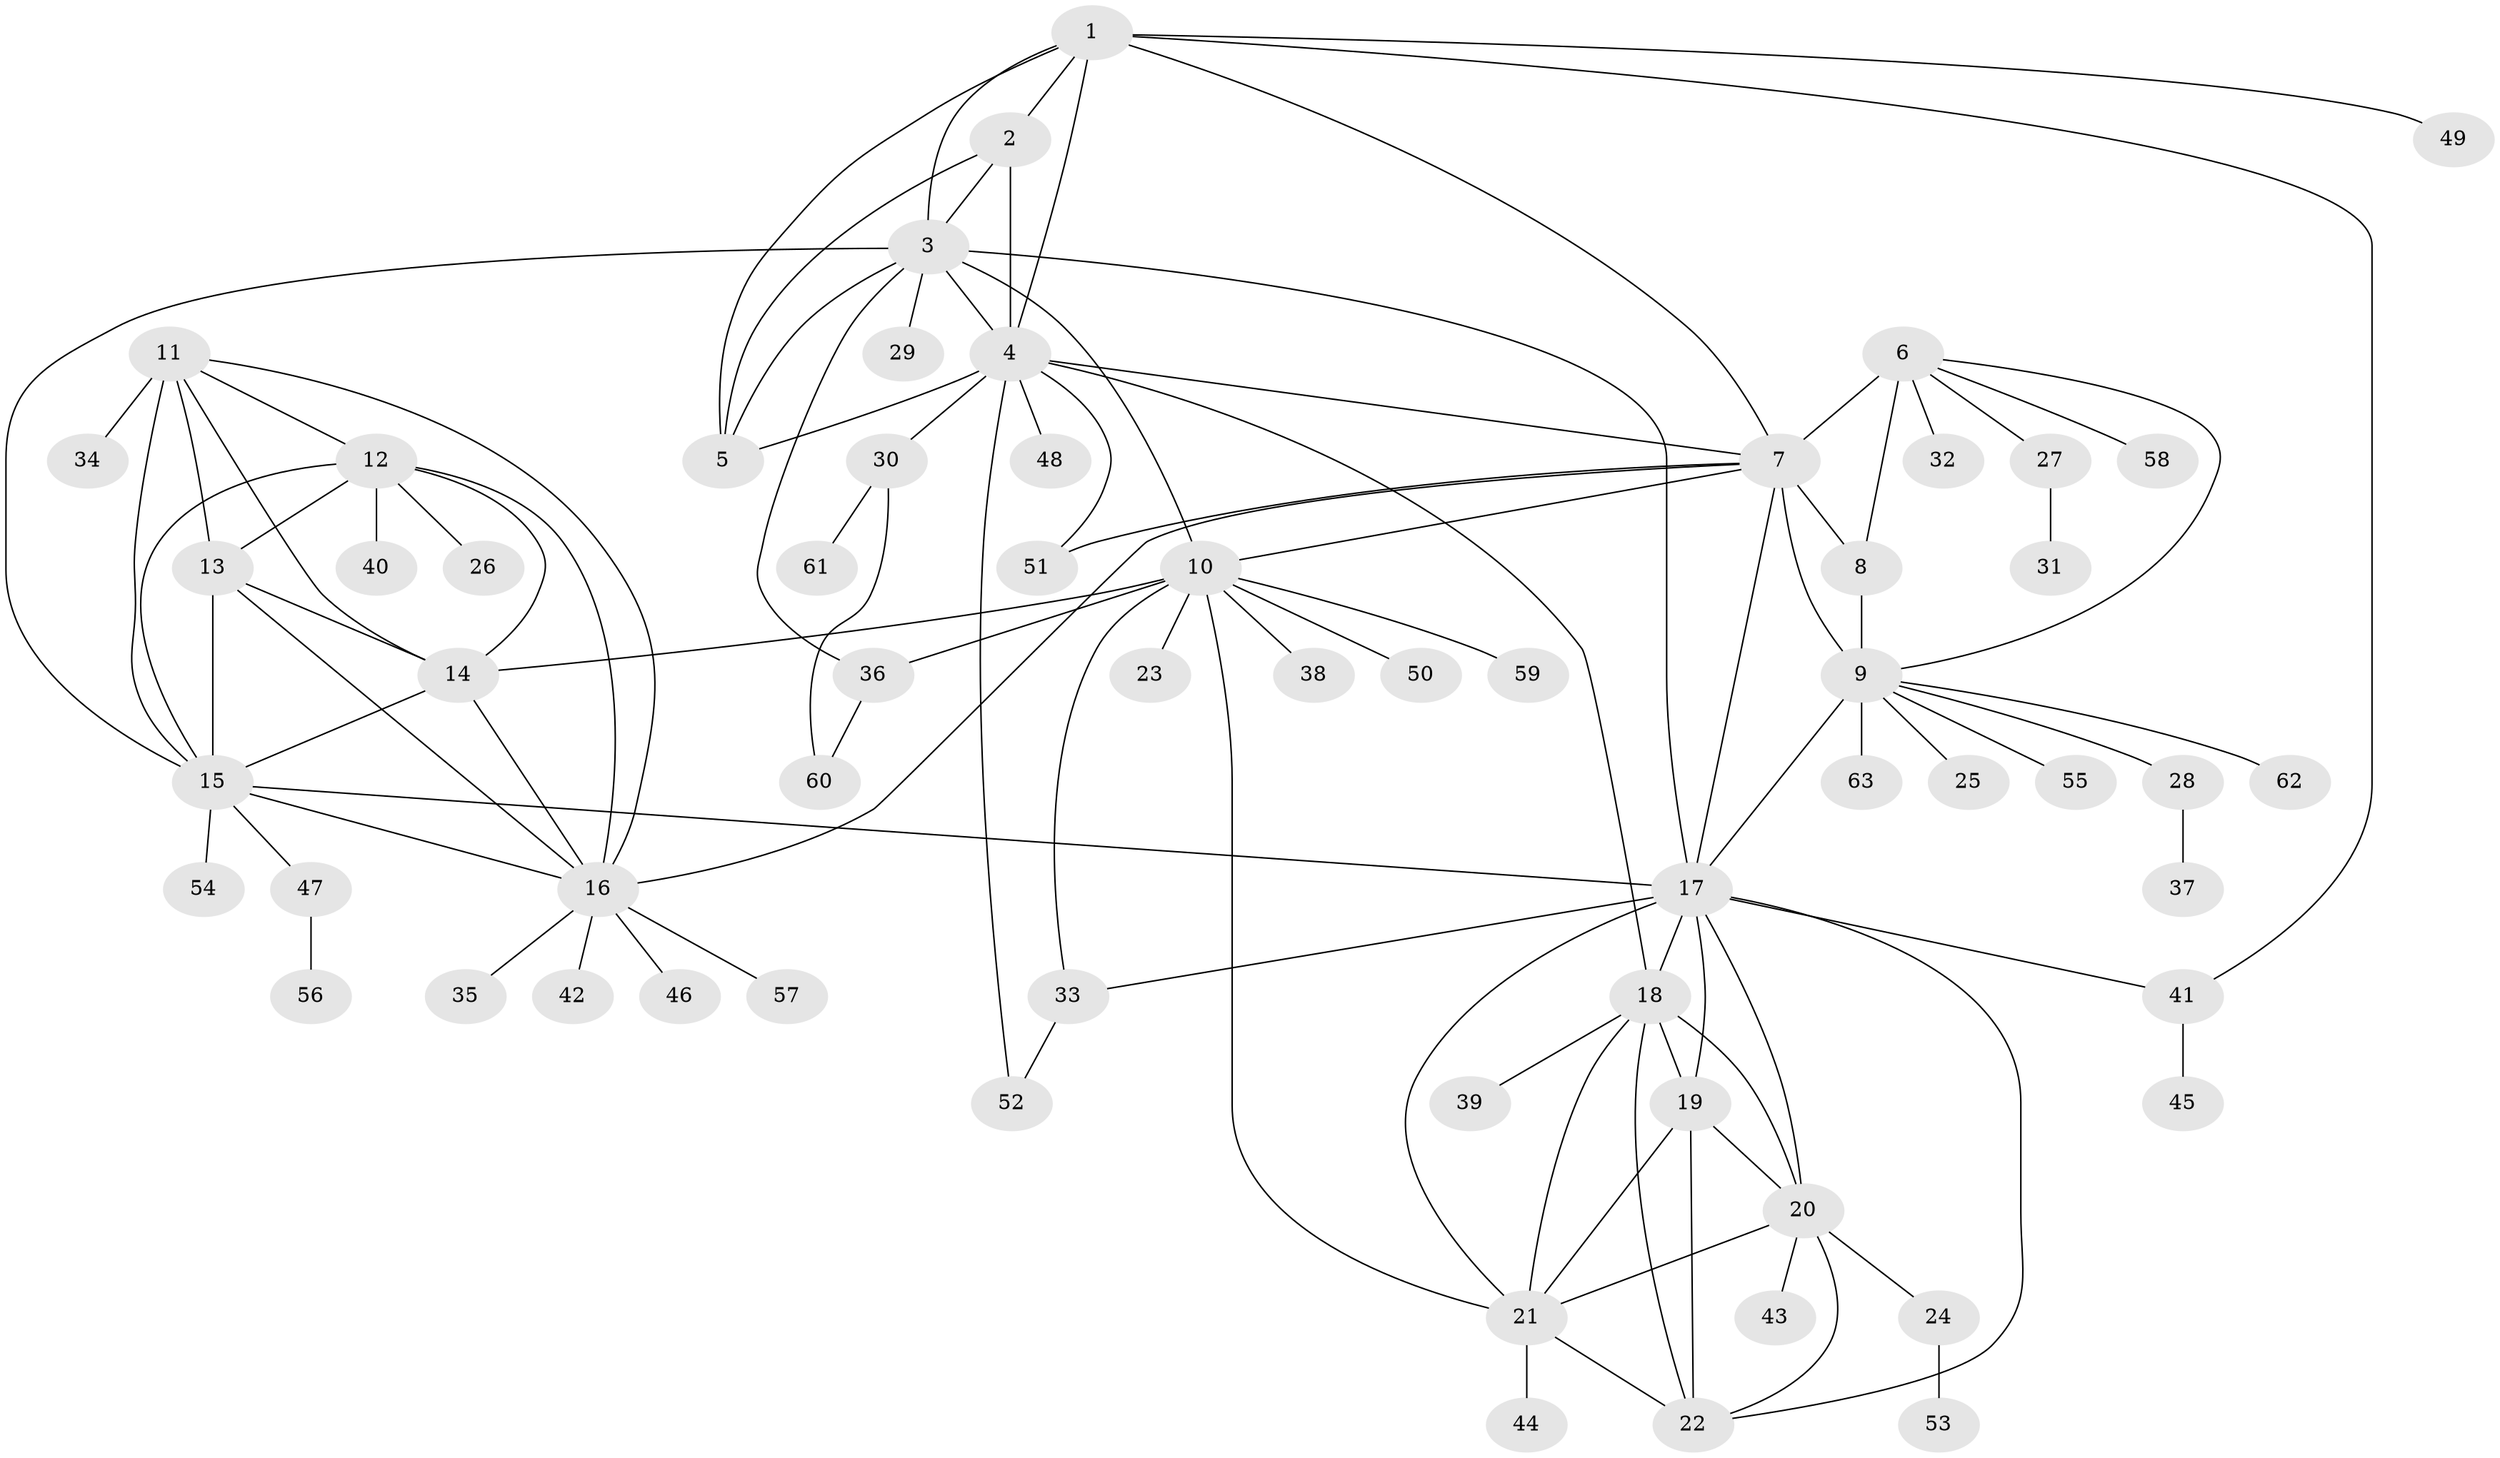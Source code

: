 // original degree distribution, {9: 0.04, 6: 0.032, 11: 0.024, 7: 0.048, 12: 0.016, 5: 0.008, 8: 0.04, 10: 0.032, 1: 0.568, 2: 0.136, 3: 0.048, 4: 0.008}
// Generated by graph-tools (version 1.1) at 2025/52/03/04/25 22:52:34]
// undirected, 63 vertices, 106 edges
graph export_dot {
  node [color=gray90,style=filled];
  1;
  2;
  3;
  4;
  5;
  6;
  7;
  8;
  9;
  10;
  11;
  12;
  13;
  14;
  15;
  16;
  17;
  18;
  19;
  20;
  21;
  22;
  23;
  24;
  25;
  26;
  27;
  28;
  29;
  30;
  31;
  32;
  33;
  34;
  35;
  36;
  37;
  38;
  39;
  40;
  41;
  42;
  43;
  44;
  45;
  46;
  47;
  48;
  49;
  50;
  51;
  52;
  53;
  54;
  55;
  56;
  57;
  58;
  59;
  60;
  61;
  62;
  63;
  1 -- 2 [weight=1.0];
  1 -- 3 [weight=1.0];
  1 -- 4 [weight=2.0];
  1 -- 5 [weight=1.0];
  1 -- 7 [weight=1.0];
  1 -- 41 [weight=1.0];
  1 -- 49 [weight=1.0];
  2 -- 3 [weight=1.0];
  2 -- 4 [weight=2.0];
  2 -- 5 [weight=1.0];
  3 -- 4 [weight=2.0];
  3 -- 5 [weight=1.0];
  3 -- 10 [weight=1.0];
  3 -- 15 [weight=1.0];
  3 -- 17 [weight=1.0];
  3 -- 29 [weight=1.0];
  3 -- 36 [weight=1.0];
  4 -- 5 [weight=3.0];
  4 -- 7 [weight=1.0];
  4 -- 18 [weight=1.0];
  4 -- 30 [weight=1.0];
  4 -- 48 [weight=1.0];
  4 -- 51 [weight=1.0];
  4 -- 52 [weight=1.0];
  6 -- 7 [weight=3.0];
  6 -- 8 [weight=1.0];
  6 -- 9 [weight=1.0];
  6 -- 27 [weight=1.0];
  6 -- 32 [weight=1.0];
  6 -- 58 [weight=1.0];
  7 -- 8 [weight=9.0];
  7 -- 9 [weight=3.0];
  7 -- 10 [weight=2.0];
  7 -- 16 [weight=1.0];
  7 -- 17 [weight=1.0];
  7 -- 51 [weight=1.0];
  8 -- 9 [weight=1.0];
  9 -- 17 [weight=1.0];
  9 -- 25 [weight=1.0];
  9 -- 28 [weight=1.0];
  9 -- 55 [weight=1.0];
  9 -- 62 [weight=1.0];
  9 -- 63 [weight=1.0];
  10 -- 14 [weight=1.0];
  10 -- 21 [weight=1.0];
  10 -- 23 [weight=1.0];
  10 -- 33 [weight=5.0];
  10 -- 36 [weight=3.0];
  10 -- 38 [weight=1.0];
  10 -- 50 [weight=1.0];
  10 -- 59 [weight=1.0];
  11 -- 12 [weight=1.0];
  11 -- 13 [weight=1.0];
  11 -- 14 [weight=1.0];
  11 -- 15 [weight=1.0];
  11 -- 16 [weight=1.0];
  11 -- 34 [weight=4.0];
  12 -- 13 [weight=1.0];
  12 -- 14 [weight=1.0];
  12 -- 15 [weight=1.0];
  12 -- 16 [weight=1.0];
  12 -- 26 [weight=1.0];
  12 -- 40 [weight=1.0];
  13 -- 14 [weight=1.0];
  13 -- 15 [weight=1.0];
  13 -- 16 [weight=1.0];
  14 -- 15 [weight=1.0];
  14 -- 16 [weight=1.0];
  15 -- 16 [weight=1.0];
  15 -- 17 [weight=1.0];
  15 -- 47 [weight=1.0];
  15 -- 54 [weight=1.0];
  16 -- 35 [weight=1.0];
  16 -- 42 [weight=1.0];
  16 -- 46 [weight=1.0];
  16 -- 57 [weight=1.0];
  17 -- 18 [weight=4.0];
  17 -- 19 [weight=1.0];
  17 -- 20 [weight=1.0];
  17 -- 21 [weight=1.0];
  17 -- 22 [weight=1.0];
  17 -- 33 [weight=1.0];
  17 -- 41 [weight=1.0];
  18 -- 19 [weight=1.0];
  18 -- 20 [weight=1.0];
  18 -- 21 [weight=1.0];
  18 -- 22 [weight=1.0];
  18 -- 39 [weight=1.0];
  19 -- 20 [weight=1.0];
  19 -- 21 [weight=1.0];
  19 -- 22 [weight=1.0];
  20 -- 21 [weight=1.0];
  20 -- 22 [weight=1.0];
  20 -- 24 [weight=1.0];
  20 -- 43 [weight=1.0];
  21 -- 22 [weight=1.0];
  21 -- 44 [weight=2.0];
  24 -- 53 [weight=1.0];
  27 -- 31 [weight=1.0];
  28 -- 37 [weight=1.0];
  30 -- 60 [weight=1.0];
  30 -- 61 [weight=1.0];
  33 -- 52 [weight=1.0];
  36 -- 60 [weight=1.0];
  41 -- 45 [weight=1.0];
  47 -- 56 [weight=1.0];
}
